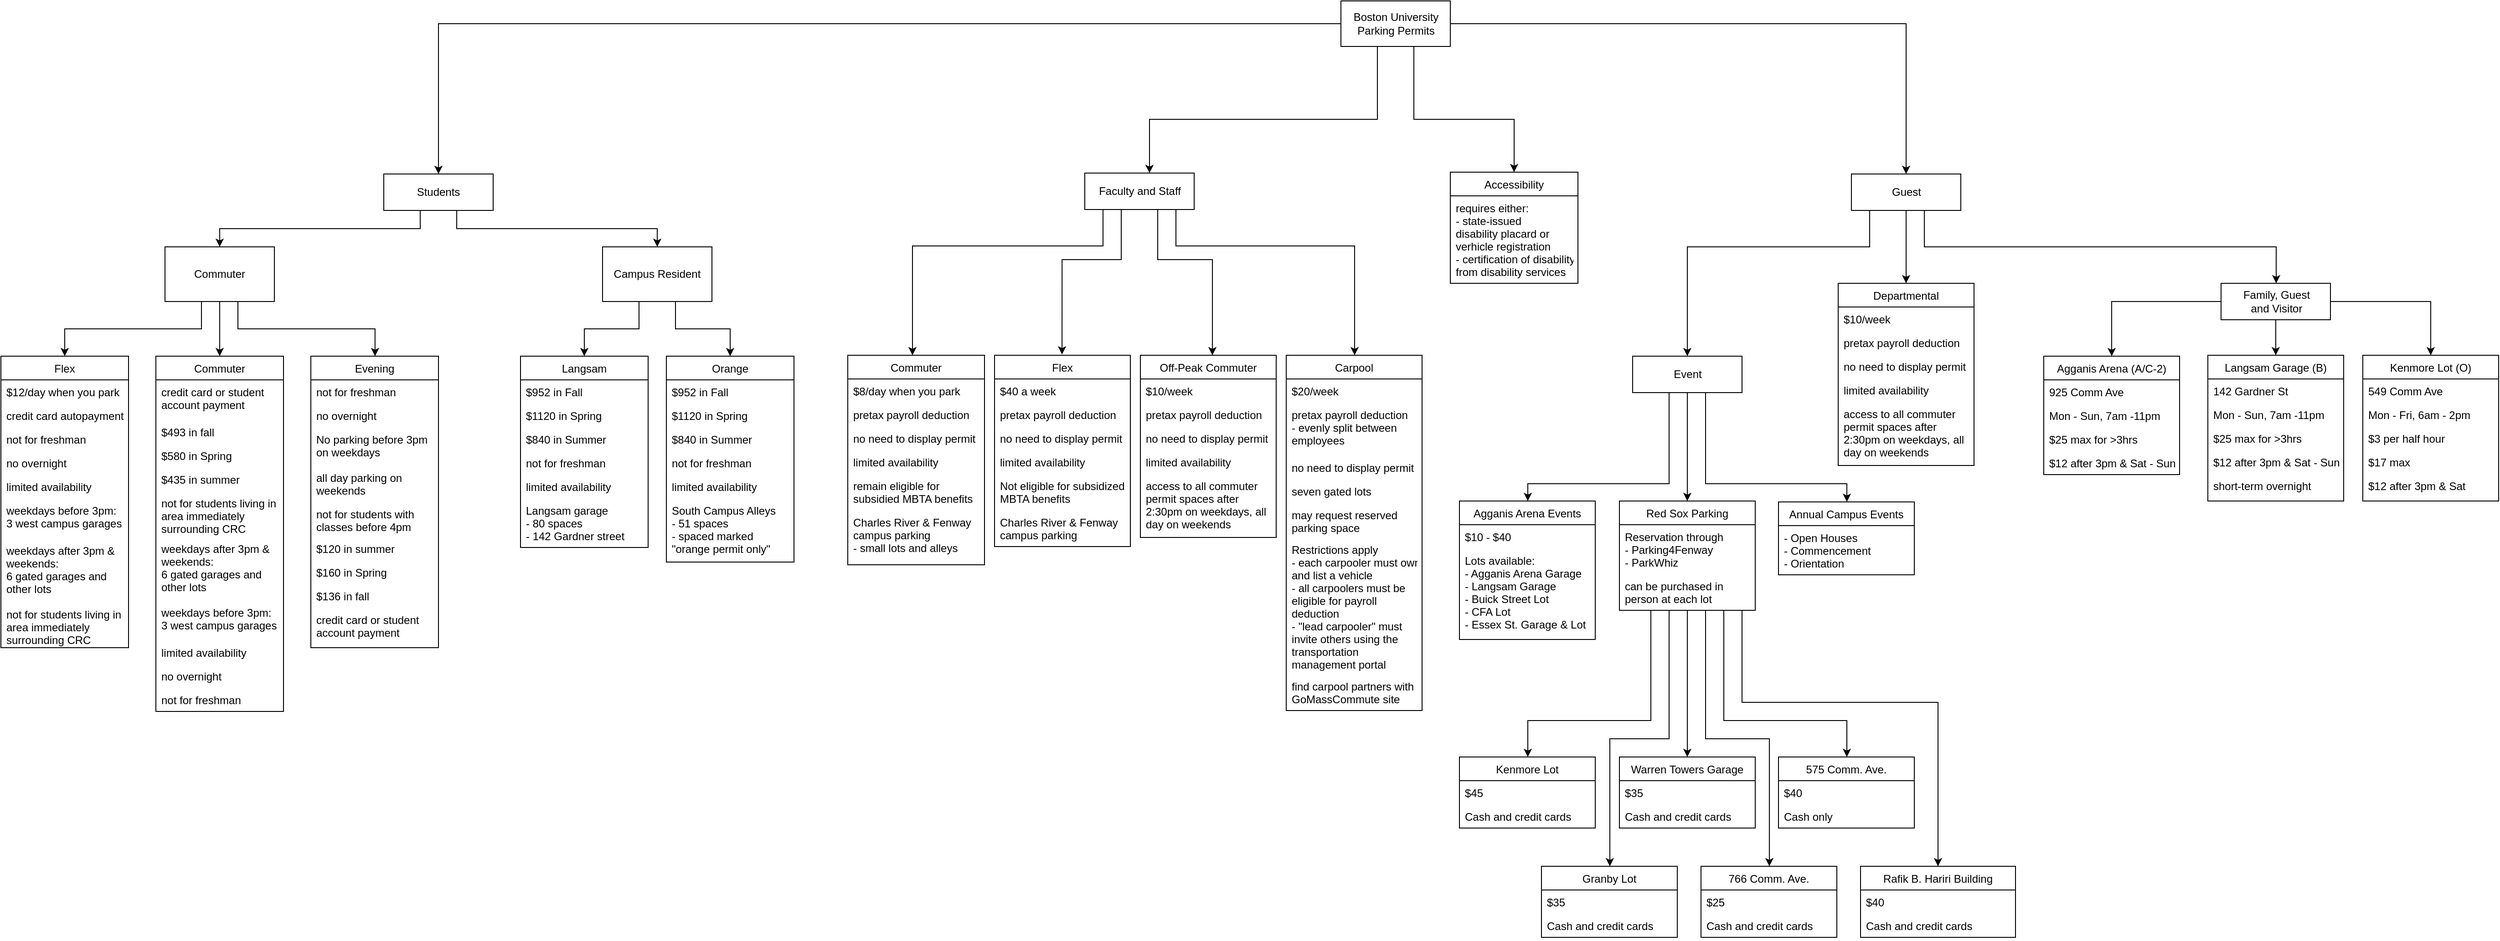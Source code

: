 <mxfile version="16.5.1" type="device"><diagram id="pOZfkb6usfGr_YHBXdjk" name="Page-1"><mxGraphModel dx="1483" dy="916" grid="1" gridSize="10" guides="1" tooltips="1" connect="0" arrows="1" fold="1" page="1" pageScale="1" pageWidth="1100" pageHeight="850" math="0" shadow="0"><root><mxCell id="0"/><mxCell id="1" parent="0"/><mxCell id="HgP9HXtXIruWYToaJXMG-3" value="" style="edgeStyle=orthogonalEdgeStyle;rounded=0;orthogonalLoop=1;jettySize=auto;html=1;exitX=0.333;exitY=1;exitDx=0;exitDy=0;exitPerimeter=0;" parent="1" source="HgP9HXtXIruWYToaJXMG-1" target="HgP9HXtXIruWYToaJXMG-2" edge="1"><mxGeometry relative="1" as="geometry"><Array as="points"><mxPoint x="470" y="380"/><mxPoint x="250" y="380"/></Array></mxGeometry></mxCell><mxCell id="HgP9HXtXIruWYToaJXMG-5" value="" style="edgeStyle=orthogonalEdgeStyle;rounded=0;orthogonalLoop=1;jettySize=auto;html=1;exitX=0.667;exitY=1;exitDx=0;exitDy=0;exitPerimeter=0;" parent="1" source="HgP9HXtXIruWYToaJXMG-1" target="HgP9HXtXIruWYToaJXMG-4" edge="1"><mxGeometry relative="1" as="geometry"/></mxCell><mxCell id="HgP9HXtXIruWYToaJXMG-1" value="Students" style="rounded=0;whiteSpace=wrap;html=1;" parent="1" vertex="1"><mxGeometry x="430" y="320" width="120" height="40" as="geometry"/></mxCell><mxCell id="HgP9HXtXIruWYToaJXMG-15" value="" style="edgeStyle=orthogonalEdgeStyle;rounded=0;orthogonalLoop=1;jettySize=auto;html=1;exitX=0.483;exitY=1;exitDx=0;exitDy=0;exitPerimeter=0;" parent="1" source="HgP9HXtXIruWYToaJXMG-2" target="HgP9HXtXIruWYToaJXMG-11" edge="1"><mxGeometry relative="1" as="geometry"><Array as="points"><mxPoint x="230" y="460"/><mxPoint x="230" y="490"/><mxPoint x="80" y="490"/></Array></mxGeometry></mxCell><mxCell id="HgP9HXtXIruWYToaJXMG-25" value="" style="edgeStyle=orthogonalEdgeStyle;rounded=0;orthogonalLoop=1;jettySize=auto;html=1;entryX=0.503;entryY=0;entryDx=0;entryDy=0;entryPerimeter=0;" parent="1" source="HgP9HXtXIruWYToaJXMG-2" target="HgP9HXtXIruWYToaJXMG-21" edge="1"><mxGeometry relative="1" as="geometry"><Array as="points"><mxPoint x="270" y="490"/><mxPoint x="420" y="490"/></Array></mxGeometry></mxCell><mxCell id="HgP9HXtXIruWYToaJXMG-27" value="" style="edgeStyle=orthogonalEdgeStyle;rounded=0;orthogonalLoop=1;jettySize=auto;html=1;" parent="1" source="HgP9HXtXIruWYToaJXMG-2" target="HgP9HXtXIruWYToaJXMG-17" edge="1"><mxGeometry relative="1" as="geometry"/></mxCell><mxCell id="HgP9HXtXIruWYToaJXMG-2" value="Commuter" style="rounded=0;whiteSpace=wrap;html=1;" parent="1" vertex="1"><mxGeometry x="190" y="400" width="120" height="60" as="geometry"/></mxCell><mxCell id="HgP9HXtXIruWYToaJXMG-32" value="" style="edgeStyle=orthogonalEdgeStyle;rounded=0;orthogonalLoop=1;jettySize=auto;html=1;" parent="1" source="HgP9HXtXIruWYToaJXMG-4" target="HgP9HXtXIruWYToaJXMG-28" edge="1"><mxGeometry relative="1" as="geometry"><Array as="points"><mxPoint x="710" y="490"/><mxPoint x="650" y="490"/></Array></mxGeometry></mxCell><mxCell id="HgP9HXtXIruWYToaJXMG-37" value="" style="edgeStyle=orthogonalEdgeStyle;rounded=0;orthogonalLoop=1;jettySize=auto;html=1;" parent="1" source="HgP9HXtXIruWYToaJXMG-4" edge="1"><mxGeometry relative="1" as="geometry"><Array as="points"><mxPoint x="750" y="490"/><mxPoint x="810" y="490"/></Array><mxPoint x="810.0" y="520" as="targetPoint"/></mxGeometry></mxCell><mxCell id="HgP9HXtXIruWYToaJXMG-4" value="Campus Resident" style="rounded=0;whiteSpace=wrap;html=1;" parent="1" vertex="1"><mxGeometry x="670" y="400" width="120" height="60" as="geometry"/></mxCell><mxCell id="HgP9HXtXIruWYToaJXMG-11" value="Flex" style="swimlane;fontStyle=0;childLayout=stackLayout;horizontal=1;startSize=26;fillColor=none;horizontalStack=0;resizeParent=1;resizeParentMax=0;resizeLast=0;collapsible=1;marginBottom=0;" parent="1" vertex="1"><mxGeometry x="10" y="520" width="140" height="320" as="geometry"/></mxCell><mxCell id="HgP9HXtXIruWYToaJXMG-12" value="$12/day when you park" style="text;strokeColor=none;fillColor=none;align=left;verticalAlign=top;spacingLeft=4;spacingRight=4;overflow=hidden;rotatable=0;points=[[0,0.5],[1,0.5]];portConstraint=eastwest;" parent="HgP9HXtXIruWYToaJXMG-11" vertex="1"><mxGeometry y="26" width="140" height="26" as="geometry"/></mxCell><mxCell id="HgP9HXtXIruWYToaJXMG-13" value="credit card autopayment" style="text;strokeColor=none;fillColor=none;align=left;verticalAlign=top;spacingLeft=4;spacingRight=4;overflow=hidden;rotatable=0;points=[[0,0.5],[1,0.5]];portConstraint=eastwest;" parent="HgP9HXtXIruWYToaJXMG-11" vertex="1"><mxGeometry y="52" width="140" height="26" as="geometry"/></mxCell><mxCell id="HgP9HXtXIruWYToaJXMG-14" value="not for freshman" style="text;strokeColor=none;fillColor=none;align=left;verticalAlign=top;spacingLeft=4;spacingRight=4;overflow=hidden;rotatable=0;points=[[0,0.5],[1,0.5]];portConstraint=eastwest;" parent="HgP9HXtXIruWYToaJXMG-11" vertex="1"><mxGeometry y="78" width="140" height="26" as="geometry"/></mxCell><mxCell id="2DnZo8EXks4hpVj_Snf--7" value="no overnight" style="text;strokeColor=none;fillColor=none;align=left;verticalAlign=top;spacingLeft=4;spacingRight=4;overflow=hidden;rotatable=0;points=[[0,0.5],[1,0.5]];portConstraint=eastwest;" parent="HgP9HXtXIruWYToaJXMG-11" vertex="1"><mxGeometry y="104" width="140" height="26" as="geometry"/></mxCell><mxCell id="2DnZo8EXks4hpVj_Snf--8" value="limited availability" style="text;strokeColor=none;fillColor=none;align=left;verticalAlign=top;spacingLeft=4;spacingRight=4;overflow=hidden;rotatable=0;points=[[0,0.5],[1,0.5]];portConstraint=eastwest;" parent="HgP9HXtXIruWYToaJXMG-11" vertex="1"><mxGeometry y="130" width="140" height="26" as="geometry"/></mxCell><mxCell id="2DnZo8EXks4hpVj_Snf--10" value="weekdays before 3pm: &#10;3 west campus garages" style="text;strokeColor=none;fillColor=none;align=left;verticalAlign=top;spacingLeft=4;spacingRight=4;overflow=hidden;rotatable=0;points=[[0,0.5],[1,0.5]];portConstraint=eastwest;" parent="HgP9HXtXIruWYToaJXMG-11" vertex="1"><mxGeometry y="156" width="140" height="44" as="geometry"/></mxCell><mxCell id="2DnZo8EXks4hpVj_Snf--11" value="weekdays after 3pm &amp; &#10;weekends:&#10;6 gated garages and &#10;other lots" style="text;strokeColor=none;fillColor=none;align=left;verticalAlign=top;spacingLeft=4;spacingRight=4;overflow=hidden;rotatable=0;points=[[0,0.5],[1,0.5]];portConstraint=eastwest;" parent="HgP9HXtXIruWYToaJXMG-11" vertex="1"><mxGeometry y="200" width="140" height="70" as="geometry"/></mxCell><mxCell id="2DnZo8EXks4hpVj_Snf--13" value="not for students living in&#10;area immediately&#10;surrounding CRC" style="text;strokeColor=none;fillColor=none;align=left;verticalAlign=top;spacingLeft=4;spacingRight=4;overflow=hidden;rotatable=0;points=[[0,0.5],[1,0.5]];portConstraint=eastwest;" parent="HgP9HXtXIruWYToaJXMG-11" vertex="1"><mxGeometry y="270" width="140" height="50" as="geometry"/></mxCell><mxCell id="HgP9HXtXIruWYToaJXMG-17" value="Commuter" style="swimlane;fontStyle=0;childLayout=stackLayout;horizontal=1;startSize=26;fillColor=none;horizontalStack=0;resizeParent=1;resizeParentMax=0;resizeLast=0;collapsible=1;marginBottom=0;" parent="1" vertex="1"><mxGeometry x="180" y="520" width="140" height="390" as="geometry"/></mxCell><mxCell id="HgP9HXtXIruWYToaJXMG-18" value="credit card or student&#10;account payment" style="text;strokeColor=none;fillColor=none;align=left;verticalAlign=top;spacingLeft=4;spacingRight=4;overflow=hidden;rotatable=0;points=[[0,0.5],[1,0.5]];portConstraint=eastwest;" parent="HgP9HXtXIruWYToaJXMG-17" vertex="1"><mxGeometry y="26" width="140" height="44" as="geometry"/></mxCell><mxCell id="HgP9HXtXIruWYToaJXMG-19" value="$493 in fall" style="text;strokeColor=none;fillColor=none;align=left;verticalAlign=top;spacingLeft=4;spacingRight=4;overflow=hidden;rotatable=0;points=[[0,0.5],[1,0.5]];portConstraint=eastwest;" parent="HgP9HXtXIruWYToaJXMG-17" vertex="1"><mxGeometry y="70" width="140" height="26" as="geometry"/></mxCell><mxCell id="HgP9HXtXIruWYToaJXMG-20" value="$580 in Spring" style="text;strokeColor=none;fillColor=none;align=left;verticalAlign=top;spacingLeft=4;spacingRight=4;overflow=hidden;rotatable=0;points=[[0,0.5],[1,0.5]];portConstraint=eastwest;" parent="HgP9HXtXIruWYToaJXMG-17" vertex="1"><mxGeometry y="96" width="140" height="26" as="geometry"/></mxCell><mxCell id="2DnZo8EXks4hpVj_Snf--20" value="$435 in summer" style="text;strokeColor=none;fillColor=none;align=left;verticalAlign=top;spacingLeft=4;spacingRight=4;overflow=hidden;rotatable=0;points=[[0,0.5],[1,0.5]];portConstraint=eastwest;" parent="HgP9HXtXIruWYToaJXMG-17" vertex="1"><mxGeometry y="122" width="140" height="26" as="geometry"/></mxCell><mxCell id="2DnZo8EXks4hpVj_Snf--26" value="not for students living in&#10;area immediately&#10;surrounding CRC" style="text;strokeColor=none;fillColor=none;align=left;verticalAlign=top;spacingLeft=4;spacingRight=4;overflow=hidden;rotatable=0;points=[[0,0.5],[1,0.5]];portConstraint=eastwest;" parent="HgP9HXtXIruWYToaJXMG-17" vertex="1"><mxGeometry y="148" width="140" height="50" as="geometry"/></mxCell><mxCell id="2DnZo8EXks4hpVj_Snf--25" value="weekdays after 3pm &amp; &#10;weekends:&#10;6 gated garages and &#10;other lots" style="text;strokeColor=none;fillColor=none;align=left;verticalAlign=top;spacingLeft=4;spacingRight=4;overflow=hidden;rotatable=0;points=[[0,0.5],[1,0.5]];portConstraint=eastwest;" parent="HgP9HXtXIruWYToaJXMG-17" vertex="1"><mxGeometry y="198" width="140" height="70" as="geometry"/></mxCell><mxCell id="2DnZo8EXks4hpVj_Snf--24" value="weekdays before 3pm: &#10;3 west campus garages" style="text;strokeColor=none;fillColor=none;align=left;verticalAlign=top;spacingLeft=4;spacingRight=4;overflow=hidden;rotatable=0;points=[[0,0.5],[1,0.5]];portConstraint=eastwest;" parent="HgP9HXtXIruWYToaJXMG-17" vertex="1"><mxGeometry y="268" width="140" height="44" as="geometry"/></mxCell><mxCell id="2DnZo8EXks4hpVj_Snf--23" value="limited availability" style="text;strokeColor=none;fillColor=none;align=left;verticalAlign=top;spacingLeft=4;spacingRight=4;overflow=hidden;rotatable=0;points=[[0,0.5],[1,0.5]];portConstraint=eastwest;" parent="HgP9HXtXIruWYToaJXMG-17" vertex="1"><mxGeometry y="312" width="140" height="26" as="geometry"/></mxCell><mxCell id="2DnZo8EXks4hpVj_Snf--22" value="no overnight" style="text;strokeColor=none;fillColor=none;align=left;verticalAlign=top;spacingLeft=4;spacingRight=4;overflow=hidden;rotatable=0;points=[[0,0.5],[1,0.5]];portConstraint=eastwest;" parent="HgP9HXtXIruWYToaJXMG-17" vertex="1"><mxGeometry y="338" width="140" height="26" as="geometry"/></mxCell><mxCell id="2DnZo8EXks4hpVj_Snf--21" value="not for freshman" style="text;strokeColor=none;fillColor=none;align=left;verticalAlign=top;spacingLeft=4;spacingRight=4;overflow=hidden;rotatable=0;points=[[0,0.5],[1,0.5]];portConstraint=eastwest;" parent="HgP9HXtXIruWYToaJXMG-17" vertex="1"><mxGeometry y="364" width="140" height="26" as="geometry"/></mxCell><mxCell id="HgP9HXtXIruWYToaJXMG-21" value="Evening" style="swimlane;fontStyle=0;childLayout=stackLayout;horizontal=1;startSize=26;fillColor=none;horizontalStack=0;resizeParent=1;resizeParentMax=0;resizeLast=0;collapsible=1;marginBottom=0;" parent="1" vertex="1"><mxGeometry x="350" y="520" width="140" height="320" as="geometry"/></mxCell><mxCell id="2DnZo8EXks4hpVj_Snf--47" value="not for freshman" style="text;strokeColor=none;fillColor=none;align=left;verticalAlign=top;spacingLeft=4;spacingRight=4;overflow=hidden;rotatable=0;points=[[0,0.5],[1,0.5]];portConstraint=eastwest;" parent="HgP9HXtXIruWYToaJXMG-21" vertex="1"><mxGeometry y="26" width="140" height="26" as="geometry"/></mxCell><mxCell id="2DnZo8EXks4hpVj_Snf--46" value="no overnight" style="text;strokeColor=none;fillColor=none;align=left;verticalAlign=top;spacingLeft=4;spacingRight=4;overflow=hidden;rotatable=0;points=[[0,0.5],[1,0.5]];portConstraint=eastwest;" parent="HgP9HXtXIruWYToaJXMG-21" vertex="1"><mxGeometry y="52" width="140" height="26" as="geometry"/></mxCell><mxCell id="2DnZo8EXks4hpVj_Snf--44" value="No parking before 3pm&#10;on weekdays" style="text;strokeColor=none;fillColor=none;align=left;verticalAlign=top;spacingLeft=4;spacingRight=4;overflow=hidden;rotatable=0;points=[[0,0.5],[1,0.5]];portConstraint=eastwest;" parent="HgP9HXtXIruWYToaJXMG-21" vertex="1"><mxGeometry y="78" width="140" height="42" as="geometry"/></mxCell><mxCell id="2DnZo8EXks4hpVj_Snf--48" value="all day parking on&#10;weekends" style="text;strokeColor=none;fillColor=none;align=left;verticalAlign=top;spacingLeft=4;spacingRight=4;overflow=hidden;rotatable=0;points=[[0,0.5],[1,0.5]];portConstraint=eastwest;" parent="HgP9HXtXIruWYToaJXMG-21" vertex="1"><mxGeometry y="120" width="140" height="40" as="geometry"/></mxCell><mxCell id="2DnZo8EXks4hpVj_Snf--42" value="not for students with&#10;classes before 4pm" style="text;strokeColor=none;fillColor=none;align=left;verticalAlign=top;spacingLeft=4;spacingRight=4;overflow=hidden;rotatable=0;points=[[0,0.5],[1,0.5]];portConstraint=eastwest;" parent="HgP9HXtXIruWYToaJXMG-21" vertex="1"><mxGeometry y="160" width="140" height="38" as="geometry"/></mxCell><mxCell id="2DnZo8EXks4hpVj_Snf--41" value="$120 in summer" style="text;strokeColor=none;fillColor=none;align=left;verticalAlign=top;spacingLeft=4;spacingRight=4;overflow=hidden;rotatable=0;points=[[0,0.5],[1,0.5]];portConstraint=eastwest;" parent="HgP9HXtXIruWYToaJXMG-21" vertex="1"><mxGeometry y="198" width="140" height="26" as="geometry"/></mxCell><mxCell id="2DnZo8EXks4hpVj_Snf--40" value="$160 in Spring" style="text;strokeColor=none;fillColor=none;align=left;verticalAlign=top;spacingLeft=4;spacingRight=4;overflow=hidden;rotatable=0;points=[[0,0.5],[1,0.5]];portConstraint=eastwest;" parent="HgP9HXtXIruWYToaJXMG-21" vertex="1"><mxGeometry y="224" width="140" height="26" as="geometry"/></mxCell><mxCell id="2DnZo8EXks4hpVj_Snf--39" value="$136 in fall" style="text;strokeColor=none;fillColor=none;align=left;verticalAlign=top;spacingLeft=4;spacingRight=4;overflow=hidden;rotatable=0;points=[[0,0.5],[1,0.5]];portConstraint=eastwest;" parent="HgP9HXtXIruWYToaJXMG-21" vertex="1"><mxGeometry y="250" width="140" height="26" as="geometry"/></mxCell><mxCell id="2DnZo8EXks4hpVj_Snf--38" value="credit card or student&#10;account payment" style="text;strokeColor=none;fillColor=none;align=left;verticalAlign=top;spacingLeft=4;spacingRight=4;overflow=hidden;rotatable=0;points=[[0,0.5],[1,0.5]];portConstraint=eastwest;" parent="HgP9HXtXIruWYToaJXMG-21" vertex="1"><mxGeometry y="276" width="140" height="44" as="geometry"/></mxCell><mxCell id="HgP9HXtXIruWYToaJXMG-28" value="Langsam" style="swimlane;fontStyle=0;childLayout=stackLayout;horizontal=1;startSize=26;fillColor=none;horizontalStack=0;resizeParent=1;resizeParentMax=0;resizeLast=0;collapsible=1;marginBottom=0;" parent="1" vertex="1"><mxGeometry x="580" y="520" width="140" height="210" as="geometry"/></mxCell><mxCell id="HgP9HXtXIruWYToaJXMG-29" value="$952 in Fall" style="text;strokeColor=none;fillColor=none;align=left;verticalAlign=top;spacingLeft=4;spacingRight=4;overflow=hidden;rotatable=0;points=[[0,0.5],[1,0.5]];portConstraint=eastwest;" parent="HgP9HXtXIruWYToaJXMG-28" vertex="1"><mxGeometry y="26" width="140" height="26" as="geometry"/></mxCell><mxCell id="HgP9HXtXIruWYToaJXMG-30" value="$1120 in Spring" style="text;strokeColor=none;fillColor=none;align=left;verticalAlign=top;spacingLeft=4;spacingRight=4;overflow=hidden;rotatable=0;points=[[0,0.5],[1,0.5]];portConstraint=eastwest;" parent="HgP9HXtXIruWYToaJXMG-28" vertex="1"><mxGeometry y="52" width="140" height="26" as="geometry"/></mxCell><mxCell id="HgP9HXtXIruWYToaJXMG-31" value="$840 in Summer" style="text;strokeColor=none;fillColor=none;align=left;verticalAlign=top;spacingLeft=4;spacingRight=4;overflow=hidden;rotatable=0;points=[[0,0.5],[1,0.5]];portConstraint=eastwest;" parent="HgP9HXtXIruWYToaJXMG-28" vertex="1"><mxGeometry y="78" width="140" height="26" as="geometry"/></mxCell><mxCell id="2DnZo8EXks4hpVj_Snf--56" value="not for freshman" style="text;strokeColor=none;fillColor=none;align=left;verticalAlign=top;spacingLeft=4;spacingRight=4;overflow=hidden;rotatable=0;points=[[0,0.5],[1,0.5]];portConstraint=eastwest;" parent="HgP9HXtXIruWYToaJXMG-28" vertex="1"><mxGeometry y="104" width="140" height="26" as="geometry"/></mxCell><mxCell id="2DnZo8EXks4hpVj_Snf--55" value="limited availability" style="text;strokeColor=none;fillColor=none;align=left;verticalAlign=top;spacingLeft=4;spacingRight=4;overflow=hidden;rotatable=0;points=[[0,0.5],[1,0.5]];portConstraint=eastwest;" parent="HgP9HXtXIruWYToaJXMG-28" vertex="1"><mxGeometry y="130" width="140" height="26" as="geometry"/></mxCell><mxCell id="2DnZo8EXks4hpVj_Snf--54" value="Langsam garage&#10;- 80 spaces&#10;- 142 Gardner street" style="text;strokeColor=none;fillColor=none;align=left;verticalAlign=top;spacingLeft=4;spacingRight=4;overflow=hidden;rotatable=0;points=[[0,0.5],[1,0.5]];portConstraint=eastwest;" parent="HgP9HXtXIruWYToaJXMG-28" vertex="1"><mxGeometry y="156" width="140" height="54" as="geometry"/></mxCell><mxCell id="HgP9HXtXIruWYToaJXMG-51" value="" style="edgeStyle=orthogonalEdgeStyle;rounded=0;orthogonalLoop=1;jettySize=auto;html=1;entryX=0.497;entryY=-0.004;entryDx=0;entryDy=0;entryPerimeter=0;" parent="1" source="HgP9HXtXIruWYToaJXMG-38" target="HgP9HXtXIruWYToaJXMG-42" edge="1"><mxGeometry relative="1" as="geometry"><Array as="points"><mxPoint x="1239" y="414"/><mxPoint x="1174" y="414"/></Array></mxGeometry></mxCell><mxCell id="HgP9HXtXIruWYToaJXMG-38" value="Faculty and Staff" style="html=1;" parent="1" vertex="1"><mxGeometry x="1199" y="319" width="120" height="40" as="geometry"/></mxCell><mxCell id="HgP9HXtXIruWYToaJXMG-40" value="" style="edgeStyle=orthogonalEdgeStyle;rounded=0;orthogonalLoop=1;jettySize=auto;html=1;" parent="1" source="HgP9HXtXIruWYToaJXMG-39" target="HgP9HXtXIruWYToaJXMG-1" edge="1"><mxGeometry relative="1" as="geometry"/></mxCell><mxCell id="HgP9HXtXIruWYToaJXMG-41" value="" style="edgeStyle=orthogonalEdgeStyle;rounded=0;orthogonalLoop=1;jettySize=auto;html=1;" parent="1" source="HgP9HXtXIruWYToaJXMG-39" target="HgP9HXtXIruWYToaJXMG-38" edge="1"><mxGeometry relative="1" as="geometry"><Array as="points"><mxPoint x="1520" y="260"/><mxPoint x="1270" y="260"/></Array></mxGeometry></mxCell><mxCell id="2DnZo8EXks4hpVj_Snf--81" value="" style="edgeStyle=orthogonalEdgeStyle;rounded=0;orthogonalLoop=1;jettySize=auto;html=1;" parent="1" source="HgP9HXtXIruWYToaJXMG-39" target="KmHC8UES7WcW7CUekcpa-1" edge="1"><mxGeometry relative="1" as="geometry"><Array as="points"><mxPoint x="1560" y="260"/><mxPoint x="1670" y="260"/></Array><mxPoint x="1820" y="320" as="targetPoint"/></mxGeometry></mxCell><mxCell id="2DnZo8EXks4hpVj_Snf--83" value="" style="edgeStyle=orthogonalEdgeStyle;rounded=0;orthogonalLoop=1;jettySize=auto;html=1;" parent="1" source="HgP9HXtXIruWYToaJXMG-39" target="2DnZo8EXks4hpVj_Snf--82" edge="1"><mxGeometry relative="1" as="geometry"/></mxCell><mxCell id="HgP9HXtXIruWYToaJXMG-39" value="Boston University&lt;br&gt;Parking Permits" style="html=1;" parent="1" vertex="1"><mxGeometry x="1480" y="130" width="120" height="50" as="geometry"/></mxCell><mxCell id="HgP9HXtXIruWYToaJXMG-42" value="Flex" style="swimlane;fontStyle=0;childLayout=stackLayout;horizontal=1;startSize=26;fillColor=none;horizontalStack=0;resizeParent=1;resizeParentMax=0;resizeLast=0;collapsible=1;marginBottom=0;" parent="1" vertex="1"><mxGeometry x="1100" y="519" width="149" height="210" as="geometry"/></mxCell><mxCell id="HgP9HXtXIruWYToaJXMG-43" value="$40 a week" style="text;strokeColor=none;fillColor=none;align=left;verticalAlign=top;spacingLeft=4;spacingRight=4;overflow=hidden;rotatable=0;points=[[0,0.5],[1,0.5]];portConstraint=eastwest;" parent="HgP9HXtXIruWYToaJXMG-42" vertex="1"><mxGeometry y="26" width="149" height="26" as="geometry"/></mxCell><mxCell id="HgP9HXtXIruWYToaJXMG-44" value="pretax payroll deduction" style="text;strokeColor=none;fillColor=none;align=left;verticalAlign=top;spacingLeft=4;spacingRight=4;overflow=hidden;rotatable=0;points=[[0,0.5],[1,0.5]];portConstraint=eastwest;" parent="HgP9HXtXIruWYToaJXMG-42" vertex="1"><mxGeometry y="52" width="149" height="26" as="geometry"/></mxCell><mxCell id="HgP9HXtXIruWYToaJXMG-45" value="no need to display permit" style="text;strokeColor=none;fillColor=none;align=left;verticalAlign=top;spacingLeft=4;spacingRight=4;overflow=hidden;rotatable=0;points=[[0,0.5],[1,0.5]];portConstraint=eastwest;" parent="HgP9HXtXIruWYToaJXMG-42" vertex="1"><mxGeometry y="78" width="149" height="26" as="geometry"/></mxCell><mxCell id="2DnZo8EXks4hpVj_Snf--71" value="limited availability" style="text;strokeColor=none;fillColor=none;align=left;verticalAlign=top;spacingLeft=4;spacingRight=4;overflow=hidden;rotatable=0;points=[[0,0.5],[1,0.5]];portConstraint=eastwest;" parent="HgP9HXtXIruWYToaJXMG-42" vertex="1"><mxGeometry y="104" width="149" height="26" as="geometry"/></mxCell><mxCell id="2DnZo8EXks4hpVj_Snf--70" value="Not eligible for subsidized&#10;MBTA benefits" style="text;strokeColor=none;fillColor=none;align=left;verticalAlign=top;spacingLeft=4;spacingRight=4;overflow=hidden;rotatable=0;points=[[0,0.5],[1,0.5]];portConstraint=eastwest;" parent="HgP9HXtXIruWYToaJXMG-42" vertex="1"><mxGeometry y="130" width="149" height="40" as="geometry"/></mxCell><mxCell id="2DnZo8EXks4hpVj_Snf--69" value="Charles River &amp; Fenway&#10;campus parking" style="text;strokeColor=none;fillColor=none;align=left;verticalAlign=top;spacingLeft=4;spacingRight=4;overflow=hidden;rotatable=0;points=[[0,0.5],[1,0.5]];portConstraint=eastwest;" parent="HgP9HXtXIruWYToaJXMG-42" vertex="1"><mxGeometry y="170" width="149" height="40" as="geometry"/></mxCell><mxCell id="HgP9HXtXIruWYToaJXMG-47" value="Off-Peak Commuter" style="swimlane;fontStyle=0;childLayout=stackLayout;horizontal=1;startSize=26;fillColor=none;horizontalStack=0;resizeParent=1;resizeParentMax=0;resizeLast=0;collapsible=1;marginBottom=0;" parent="1" vertex="1"><mxGeometry x="1260" y="519" width="149" height="200" as="geometry"/></mxCell><mxCell id="HgP9HXtXIruWYToaJXMG-48" value="$10/week" style="text;strokeColor=none;fillColor=none;align=left;verticalAlign=top;spacingLeft=4;spacingRight=4;overflow=hidden;rotatable=0;points=[[0,0.5],[1,0.5]];portConstraint=eastwest;" parent="HgP9HXtXIruWYToaJXMG-47" vertex="1"><mxGeometry y="26" width="149" height="26" as="geometry"/></mxCell><mxCell id="HgP9HXtXIruWYToaJXMG-49" value="pretax payroll deduction" style="text;strokeColor=none;fillColor=none;align=left;verticalAlign=top;spacingLeft=4;spacingRight=4;overflow=hidden;rotatable=0;points=[[0,0.5],[1,0.5]];portConstraint=eastwest;" parent="HgP9HXtXIruWYToaJXMG-47" vertex="1"><mxGeometry y="52" width="149" height="26" as="geometry"/></mxCell><mxCell id="HgP9HXtXIruWYToaJXMG-50" value="no need to display permit" style="text;strokeColor=none;fillColor=none;align=left;verticalAlign=top;spacingLeft=4;spacingRight=4;overflow=hidden;rotatable=0;points=[[0,0.5],[1,0.5]];portConstraint=eastwest;" parent="HgP9HXtXIruWYToaJXMG-47" vertex="1"><mxGeometry y="78" width="149" height="26" as="geometry"/></mxCell><mxCell id="2DnZo8EXks4hpVj_Snf--74" value="limited availability" style="text;strokeColor=none;fillColor=none;align=left;verticalAlign=top;spacingLeft=4;spacingRight=4;overflow=hidden;rotatable=0;points=[[0,0.5],[1,0.5]];portConstraint=eastwest;" parent="HgP9HXtXIruWYToaJXMG-47" vertex="1"><mxGeometry y="104" width="149" height="26" as="geometry"/></mxCell><mxCell id="2DnZo8EXks4hpVj_Snf--73" value="access to all commuter&#10;permit spaces after&#10;2:30pm on weekdays, all &#10;day on weekends" style="text;strokeColor=none;fillColor=none;align=left;verticalAlign=top;spacingLeft=4;spacingRight=4;overflow=hidden;rotatable=0;points=[[0,0.5],[1,0.5]];portConstraint=eastwest;" parent="HgP9HXtXIruWYToaJXMG-47" vertex="1"><mxGeometry y="130" width="149" height="70" as="geometry"/></mxCell><mxCell id="HgP9HXtXIruWYToaJXMG-52" value="" style="edgeStyle=orthogonalEdgeStyle;rounded=0;orthogonalLoop=1;jettySize=auto;html=1;entryX=0.5;entryY=0;entryDx=0;entryDy=0;entryPerimeter=0;" parent="1" target="HgP9HXtXIruWYToaJXMG-53" edge="1"><mxGeometry relative="1" as="geometry"><mxPoint x="1229" y="359" as="sourcePoint"/><mxPoint x="1299" y="469" as="targetPoint"/><Array as="points"><mxPoint x="1299" y="359"/><mxPoint x="1299" y="399"/><mxPoint x="1495" y="399"/><mxPoint x="1495" y="519"/></Array></mxGeometry></mxCell><mxCell id="HgP9HXtXIruWYToaJXMG-53" value="Carpool" style="swimlane;fontStyle=0;childLayout=stackLayout;horizontal=1;startSize=26;fillColor=none;horizontalStack=0;resizeParent=1;resizeParentMax=0;resizeLast=0;collapsible=1;marginBottom=0;" parent="1" vertex="1"><mxGeometry x="1420" y="519" width="149" height="390" as="geometry"/></mxCell><mxCell id="HgP9HXtXIruWYToaJXMG-54" value="$20/week " style="text;strokeColor=none;fillColor=none;align=left;verticalAlign=top;spacingLeft=4;spacingRight=4;overflow=hidden;rotatable=0;points=[[0,0.5],[1,0.5]];portConstraint=eastwest;" parent="HgP9HXtXIruWYToaJXMG-53" vertex="1"><mxGeometry y="26" width="149" height="26" as="geometry"/></mxCell><mxCell id="HgP9HXtXIruWYToaJXMG-55" value="pretax payroll deduction&#10;- evenly split between&#10;employees" style="text;strokeColor=none;fillColor=none;align=left;verticalAlign=top;spacingLeft=4;spacingRight=4;overflow=hidden;rotatable=0;points=[[0,0.5],[1,0.5]];portConstraint=eastwest;" parent="HgP9HXtXIruWYToaJXMG-53" vertex="1"><mxGeometry y="52" width="149" height="58" as="geometry"/></mxCell><mxCell id="HgP9HXtXIruWYToaJXMG-56" value="no need to display permit" style="text;strokeColor=none;fillColor=none;align=left;verticalAlign=top;spacingLeft=4;spacingRight=4;overflow=hidden;rotatable=0;points=[[0,0.5],[1,0.5]];portConstraint=eastwest;" parent="HgP9HXtXIruWYToaJXMG-53" vertex="1"><mxGeometry y="110" width="149" height="26" as="geometry"/></mxCell><mxCell id="2DnZo8EXks4hpVj_Snf--77" value="seven gated lots" style="text;strokeColor=none;fillColor=none;align=left;verticalAlign=top;spacingLeft=4;spacingRight=4;overflow=hidden;rotatable=0;points=[[0,0.5],[1,0.5]];portConstraint=eastwest;" parent="HgP9HXtXIruWYToaJXMG-53" vertex="1"><mxGeometry y="136" width="149" height="26" as="geometry"/></mxCell><mxCell id="2DnZo8EXks4hpVj_Snf--76" value="may request reserved&#10;parking space" style="text;strokeColor=none;fillColor=none;align=left;verticalAlign=top;spacingLeft=4;spacingRight=4;overflow=hidden;rotatable=0;points=[[0,0.5],[1,0.5]];portConstraint=eastwest;" parent="HgP9HXtXIruWYToaJXMG-53" vertex="1"><mxGeometry y="162" width="149" height="38" as="geometry"/></mxCell><mxCell id="2DnZo8EXks4hpVj_Snf--75" value="Restrictions apply&#10;- each carpooler must own&#10;and list a vehicle&#10;- all carpoolers must be&#10;eligible for payroll &#10;deduction&#10;- &quot;lead carpooler&quot; must &#10;invite others using the&#10;transportation&#10;management portal" style="text;strokeColor=none;fillColor=none;align=left;verticalAlign=top;spacingLeft=4;spacingRight=4;overflow=hidden;rotatable=0;points=[[0,0.5],[1,0.5]];portConstraint=eastwest;" parent="HgP9HXtXIruWYToaJXMG-53" vertex="1"><mxGeometry y="200" width="149" height="150" as="geometry"/></mxCell><mxCell id="2DnZo8EXks4hpVj_Snf--79" value="find carpool partners with&#10;GoMassCommute site" style="text;strokeColor=none;fillColor=none;align=left;verticalAlign=top;spacingLeft=4;spacingRight=4;overflow=hidden;rotatable=0;points=[[0,0.5],[1,0.5]];portConstraint=eastwest;" parent="HgP9HXtXIruWYToaJXMG-53" vertex="1"><mxGeometry y="350" width="149" height="40" as="geometry"/></mxCell><mxCell id="HgP9HXtXIruWYToaJXMG-57" value="" style="edgeStyle=orthogonalEdgeStyle;rounded=0;orthogonalLoop=1;jettySize=auto;html=1;" parent="1" target="HgP9HXtXIruWYToaJXMG-47" edge="1"><mxGeometry relative="1" as="geometry"><mxPoint x="1199" y="359" as="sourcePoint"/><mxPoint x="1349" y="509" as="targetPoint"/><Array as="points"><mxPoint x="1279" y="359"/><mxPoint x="1279" y="414"/><mxPoint x="1339" y="414"/></Array></mxGeometry></mxCell><mxCell id="HgP9HXtXIruWYToaJXMG-58" value="" style="edgeStyle=orthogonalEdgeStyle;rounded=0;orthogonalLoop=1;jettySize=auto;html=1;" parent="1" edge="1"><mxGeometry relative="1" as="geometry"><mxPoint x="1209" y="359" as="sourcePoint"/><mxPoint x="1010" y="519" as="targetPoint"/><Array as="points"><mxPoint x="1219" y="359"/><mxPoint x="1219" y="399"/><mxPoint x="1010" y="399"/></Array></mxGeometry></mxCell><mxCell id="HgP9HXtXIruWYToaJXMG-59" value="Commuter" style="swimlane;fontStyle=0;childLayout=stackLayout;horizontal=1;startSize=26;fillColor=none;horizontalStack=0;resizeParent=1;resizeParentMax=0;resizeLast=0;collapsible=1;marginBottom=0;" parent="1" vertex="1"><mxGeometry x="939" y="519" width="150" height="230" as="geometry"/></mxCell><mxCell id="HgP9HXtXIruWYToaJXMG-60" value="$8/day when you park" style="text;strokeColor=none;fillColor=none;align=left;verticalAlign=top;spacingLeft=4;spacingRight=4;overflow=hidden;rotatable=0;points=[[0,0.5],[1,0.5]];portConstraint=eastwest;" parent="HgP9HXtXIruWYToaJXMG-59" vertex="1"><mxGeometry y="26" width="150" height="26" as="geometry"/></mxCell><mxCell id="HgP9HXtXIruWYToaJXMG-61" value="pretax payroll deduction" style="text;strokeColor=none;fillColor=none;align=left;verticalAlign=top;spacingLeft=4;spacingRight=4;overflow=hidden;rotatable=0;points=[[0,0.5],[1,0.5]];portConstraint=eastwest;" parent="HgP9HXtXIruWYToaJXMG-59" vertex="1"><mxGeometry y="52" width="150" height="26" as="geometry"/></mxCell><mxCell id="HgP9HXtXIruWYToaJXMG-62" value="no need to display permit" style="text;strokeColor=none;fillColor=none;align=left;verticalAlign=top;spacingLeft=4;spacingRight=4;overflow=hidden;rotatable=0;points=[[0,0.5],[1,0.5]];portConstraint=eastwest;" parent="HgP9HXtXIruWYToaJXMG-59" vertex="1"><mxGeometry y="78" width="150" height="26" as="geometry"/></mxCell><mxCell id="2DnZo8EXks4hpVj_Snf--68" value="limited availability" style="text;strokeColor=none;fillColor=none;align=left;verticalAlign=top;spacingLeft=4;spacingRight=4;overflow=hidden;rotatable=0;points=[[0,0.5],[1,0.5]];portConstraint=eastwest;" parent="HgP9HXtXIruWYToaJXMG-59" vertex="1"><mxGeometry y="104" width="150" height="26" as="geometry"/></mxCell><mxCell id="2DnZo8EXks4hpVj_Snf--67" value="remain eligible for&#10;subsidied MBTA benefits" style="text;strokeColor=none;fillColor=none;align=left;verticalAlign=top;spacingLeft=4;spacingRight=4;overflow=hidden;rotatable=0;points=[[0,0.5],[1,0.5]];portConstraint=eastwest;" parent="HgP9HXtXIruWYToaJXMG-59" vertex="1"><mxGeometry y="130" width="150" height="40" as="geometry"/></mxCell><mxCell id="2DnZo8EXks4hpVj_Snf--78" value="Charles River &amp; Fenway&#10;campus parking&#10;- small lots and alleys" style="text;strokeColor=none;fillColor=none;align=left;verticalAlign=top;spacingLeft=4;spacingRight=4;overflow=hidden;rotatable=0;points=[[0,0.5],[1,0.5]];portConstraint=eastwest;" parent="HgP9HXtXIruWYToaJXMG-59" vertex="1"><mxGeometry y="170" width="150" height="60" as="geometry"/></mxCell><mxCell id="2DnZo8EXks4hpVj_Snf--57" value="Orange" style="swimlane;fontStyle=0;childLayout=stackLayout;horizontal=1;startSize=26;fillColor=none;horizontalStack=0;resizeParent=1;resizeParentMax=0;resizeLast=0;collapsible=1;marginBottom=0;" parent="1" vertex="1"><mxGeometry x="740" y="520" width="140" height="226" as="geometry"/></mxCell><mxCell id="2DnZo8EXks4hpVj_Snf--58" value="$952 in Fall" style="text;strokeColor=none;fillColor=none;align=left;verticalAlign=top;spacingLeft=4;spacingRight=4;overflow=hidden;rotatable=0;points=[[0,0.5],[1,0.5]];portConstraint=eastwest;" parent="2DnZo8EXks4hpVj_Snf--57" vertex="1"><mxGeometry y="26" width="140" height="26" as="geometry"/></mxCell><mxCell id="2DnZo8EXks4hpVj_Snf--59" value="$1120 in Spring" style="text;strokeColor=none;fillColor=none;align=left;verticalAlign=top;spacingLeft=4;spacingRight=4;overflow=hidden;rotatable=0;points=[[0,0.5],[1,0.5]];portConstraint=eastwest;" parent="2DnZo8EXks4hpVj_Snf--57" vertex="1"><mxGeometry y="52" width="140" height="26" as="geometry"/></mxCell><mxCell id="2DnZo8EXks4hpVj_Snf--60" value="$840 in Summer" style="text;strokeColor=none;fillColor=none;align=left;verticalAlign=top;spacingLeft=4;spacingRight=4;overflow=hidden;rotatable=0;points=[[0,0.5],[1,0.5]];portConstraint=eastwest;" parent="2DnZo8EXks4hpVj_Snf--57" vertex="1"><mxGeometry y="78" width="140" height="26" as="geometry"/></mxCell><mxCell id="2DnZo8EXks4hpVj_Snf--61" value="not for freshman" style="text;strokeColor=none;fillColor=none;align=left;verticalAlign=top;spacingLeft=4;spacingRight=4;overflow=hidden;rotatable=0;points=[[0,0.5],[1,0.5]];portConstraint=eastwest;" parent="2DnZo8EXks4hpVj_Snf--57" vertex="1"><mxGeometry y="104" width="140" height="26" as="geometry"/></mxCell><mxCell id="2DnZo8EXks4hpVj_Snf--62" value="limited availability" style="text;strokeColor=none;fillColor=none;align=left;verticalAlign=top;spacingLeft=4;spacingRight=4;overflow=hidden;rotatable=0;points=[[0,0.5],[1,0.5]];portConstraint=eastwest;" parent="2DnZo8EXks4hpVj_Snf--57" vertex="1"><mxGeometry y="130" width="140" height="26" as="geometry"/></mxCell><mxCell id="2DnZo8EXks4hpVj_Snf--63" value="South Campus Alleys&#10;- 51 spaces&#10;- spaced marked&#10;&quot;orange permit only&quot;" style="text;strokeColor=none;fillColor=none;align=left;verticalAlign=top;spacingLeft=4;spacingRight=4;overflow=hidden;rotatable=0;points=[[0,0.5],[1,0.5]];portConstraint=eastwest;" parent="2DnZo8EXks4hpVj_Snf--57" vertex="1"><mxGeometry y="156" width="140" height="70" as="geometry"/></mxCell><mxCell id="2DnZo8EXks4hpVj_Snf--85" value="" style="edgeStyle=orthogonalEdgeStyle;rounded=0;orthogonalLoop=1;jettySize=auto;html=1;" parent="1" source="2DnZo8EXks4hpVj_Snf--82" target="2DnZo8EXks4hpVj_Snf--90" edge="1"><mxGeometry relative="1" as="geometry"><mxPoint x="1940" y="440" as="targetPoint"/><Array as="points"><mxPoint x="2100" y="540"/><mxPoint x="2100" y="540"/></Array></mxGeometry></mxCell><mxCell id="2DnZo8EXks4hpVj_Snf--87" value="" style="edgeStyle=orthogonalEdgeStyle;rounded=0;orthogonalLoop=1;jettySize=auto;html=1;" parent="1" source="2DnZo8EXks4hpVj_Snf--82" target="2DnZo8EXks4hpVj_Snf--86" edge="1"><mxGeometry relative="1" as="geometry"><Array as="points"><mxPoint x="2060" y="400"/><mxPoint x="1860" y="400"/></Array></mxGeometry></mxCell><mxCell id="2DnZo8EXks4hpVj_Snf--89" value="" style="edgeStyle=orthogonalEdgeStyle;rounded=0;orthogonalLoop=1;jettySize=auto;html=1;" parent="1" source="2DnZo8EXks4hpVj_Snf--82" target="2DnZo8EXks4hpVj_Snf--88" edge="1"><mxGeometry relative="1" as="geometry"><Array as="points"><mxPoint x="2120" y="400"/><mxPoint x="2506" y="400"/></Array></mxGeometry></mxCell><mxCell id="2DnZo8EXks4hpVj_Snf--82" value="Guest" style="html=1;" parent="1" vertex="1"><mxGeometry x="2040" y="320" width="120" height="40" as="geometry"/></mxCell><mxCell id="KmHC8UES7WcW7CUekcpa-8" value="" style="edgeStyle=orthogonalEdgeStyle;rounded=0;orthogonalLoop=1;jettySize=auto;html=1;" edge="1" parent="1" source="2DnZo8EXks4hpVj_Snf--86" target="2DnZo8EXks4hpVj_Snf--117"><mxGeometry relative="1" as="geometry"><mxPoint x="2300" y="599" as="targetPoint"/><Array as="points"><mxPoint x="1840" y="660"/><mxPoint x="1685" y="660"/></Array></mxGeometry></mxCell><mxCell id="KmHC8UES7WcW7CUekcpa-41" value="" style="edgeStyle=orthogonalEdgeStyle;rounded=0;orthogonalLoop=1;jettySize=auto;html=1;" edge="1" parent="1" source="2DnZo8EXks4hpVj_Snf--86" target="KmHC8UES7WcW7CUekcpa-42"><mxGeometry relative="1" as="geometry"><Array as="points"><mxPoint x="1880" y="660"/><mxPoint x="2035" y="660"/></Array></mxGeometry></mxCell><mxCell id="KmHC8UES7WcW7CUekcpa-46" value="" style="edgeStyle=orthogonalEdgeStyle;rounded=0;orthogonalLoop=1;jettySize=auto;html=1;" edge="1" parent="1" source="2DnZo8EXks4hpVj_Snf--86" target="KmHC8UES7WcW7CUekcpa-30"><mxGeometry relative="1" as="geometry"><mxPoint x="1860" y="799" as="targetPoint"/></mxGeometry></mxCell><mxCell id="2DnZo8EXks4hpVj_Snf--86" value="Event" style="html=1;" parent="1" vertex="1"><mxGeometry x="1800" y="520" width="120" height="40" as="geometry"/></mxCell><mxCell id="2DnZo8EXks4hpVj_Snf--114" value="" style="edgeStyle=orthogonalEdgeStyle;rounded=0;orthogonalLoop=1;jettySize=auto;html=1;" parent="1" source="2DnZo8EXks4hpVj_Snf--88" target="2DnZo8EXks4hpVj_Snf--96" edge="1"><mxGeometry relative="1" as="geometry"/></mxCell><mxCell id="2DnZo8EXks4hpVj_Snf--115" value="" style="edgeStyle=orthogonalEdgeStyle;rounded=0;orthogonalLoop=1;jettySize=auto;html=1;" parent="1" source="2DnZo8EXks4hpVj_Snf--88" target="2DnZo8EXks4hpVj_Snf--102" edge="1"><mxGeometry relative="1" as="geometry"/></mxCell><mxCell id="2DnZo8EXks4hpVj_Snf--116" value="" style="edgeStyle=orthogonalEdgeStyle;rounded=0;orthogonalLoop=1;jettySize=auto;html=1;" parent="1" source="2DnZo8EXks4hpVj_Snf--88" target="2DnZo8EXks4hpVj_Snf--108" edge="1"><mxGeometry relative="1" as="geometry"/></mxCell><mxCell id="2DnZo8EXks4hpVj_Snf--88" value="Family, Guest&lt;br&gt;and Visitor" style="html=1;" parent="1" vertex="1"><mxGeometry x="2445.5" y="440" width="120" height="40" as="geometry"/></mxCell><mxCell id="2DnZo8EXks4hpVj_Snf--90" value="Departmental" style="swimlane;fontStyle=0;childLayout=stackLayout;horizontal=1;startSize=26;fillColor=none;horizontalStack=0;resizeParent=1;resizeParentMax=0;resizeLast=0;collapsible=1;marginBottom=0;" parent="1" vertex="1"><mxGeometry x="2025.5" y="440" width="149" height="200" as="geometry"/></mxCell><mxCell id="2DnZo8EXks4hpVj_Snf--91" value="$10/week" style="text;strokeColor=none;fillColor=none;align=left;verticalAlign=top;spacingLeft=4;spacingRight=4;overflow=hidden;rotatable=0;points=[[0,0.5],[1,0.5]];portConstraint=eastwest;" parent="2DnZo8EXks4hpVj_Snf--90" vertex="1"><mxGeometry y="26" width="149" height="26" as="geometry"/></mxCell><mxCell id="2DnZo8EXks4hpVj_Snf--92" value="pretax payroll deduction" style="text;strokeColor=none;fillColor=none;align=left;verticalAlign=top;spacingLeft=4;spacingRight=4;overflow=hidden;rotatable=0;points=[[0,0.5],[1,0.5]];portConstraint=eastwest;" parent="2DnZo8EXks4hpVj_Snf--90" vertex="1"><mxGeometry y="52" width="149" height="26" as="geometry"/></mxCell><mxCell id="2DnZo8EXks4hpVj_Snf--93" value="no need to display permit" style="text;strokeColor=none;fillColor=none;align=left;verticalAlign=top;spacingLeft=4;spacingRight=4;overflow=hidden;rotatable=0;points=[[0,0.5],[1,0.5]];portConstraint=eastwest;" parent="2DnZo8EXks4hpVj_Snf--90" vertex="1"><mxGeometry y="78" width="149" height="26" as="geometry"/></mxCell><mxCell id="2DnZo8EXks4hpVj_Snf--94" value="limited availability" style="text;strokeColor=none;fillColor=none;align=left;verticalAlign=top;spacingLeft=4;spacingRight=4;overflow=hidden;rotatable=0;points=[[0,0.5],[1,0.5]];portConstraint=eastwest;" parent="2DnZo8EXks4hpVj_Snf--90" vertex="1"><mxGeometry y="104" width="149" height="26" as="geometry"/></mxCell><mxCell id="2DnZo8EXks4hpVj_Snf--95" value="access to all commuter&#10;permit spaces after&#10;2:30pm on weekdays, all &#10;day on weekends" style="text;strokeColor=none;fillColor=none;align=left;verticalAlign=top;spacingLeft=4;spacingRight=4;overflow=hidden;rotatable=0;points=[[0,0.5],[1,0.5]];portConstraint=eastwest;" parent="2DnZo8EXks4hpVj_Snf--90" vertex="1"><mxGeometry y="130" width="149" height="70" as="geometry"/></mxCell><mxCell id="2DnZo8EXks4hpVj_Snf--96" value="Agganis Arena (A/C-2)" style="swimlane;fontStyle=0;childLayout=stackLayout;horizontal=1;startSize=26;fillColor=none;horizontalStack=0;resizeParent=1;resizeParentMax=0;resizeLast=0;collapsible=1;marginBottom=0;" parent="1" vertex="1"><mxGeometry x="2251" y="520" width="149" height="130" as="geometry"/></mxCell><mxCell id="2DnZo8EXks4hpVj_Snf--97" value="925 Comm Ave" style="text;strokeColor=none;fillColor=none;align=left;verticalAlign=top;spacingLeft=4;spacingRight=4;overflow=hidden;rotatable=0;points=[[0,0.5],[1,0.5]];portConstraint=eastwest;" parent="2DnZo8EXks4hpVj_Snf--96" vertex="1"><mxGeometry y="26" width="149" height="26" as="geometry"/></mxCell><mxCell id="2DnZo8EXks4hpVj_Snf--98" value="Mon - Sun, 7am -11pm" style="text;strokeColor=none;fillColor=none;align=left;verticalAlign=top;spacingLeft=4;spacingRight=4;overflow=hidden;rotatable=0;points=[[0,0.5],[1,0.5]];portConstraint=eastwest;" parent="2DnZo8EXks4hpVj_Snf--96" vertex="1"><mxGeometry y="52" width="149" height="26" as="geometry"/></mxCell><mxCell id="2DnZo8EXks4hpVj_Snf--99" value="$25 max for &gt;3hrs&#10;" style="text;strokeColor=none;fillColor=none;align=left;verticalAlign=top;spacingLeft=4;spacingRight=4;overflow=hidden;rotatable=0;points=[[0,0.5],[1,0.5]];portConstraint=eastwest;" parent="2DnZo8EXks4hpVj_Snf--96" vertex="1"><mxGeometry y="78" width="149" height="26" as="geometry"/></mxCell><mxCell id="2DnZo8EXks4hpVj_Snf--100" value="$12 after 3pm &amp; Sat - Sun" style="text;strokeColor=none;fillColor=none;align=left;verticalAlign=top;spacingLeft=4;spacingRight=4;overflow=hidden;rotatable=0;points=[[0,0.5],[1,0.5]];portConstraint=eastwest;" parent="2DnZo8EXks4hpVj_Snf--96" vertex="1"><mxGeometry y="104" width="149" height="26" as="geometry"/></mxCell><mxCell id="2DnZo8EXks4hpVj_Snf--102" value="Langsam Garage (B)" style="swimlane;fontStyle=0;childLayout=stackLayout;horizontal=1;startSize=26;fillColor=none;horizontalStack=0;resizeParent=1;resizeParentMax=0;resizeLast=0;collapsible=1;marginBottom=0;" parent="1" vertex="1"><mxGeometry x="2431" y="519" width="149" height="160" as="geometry"/></mxCell><mxCell id="2DnZo8EXks4hpVj_Snf--103" value="142 Gardner St" style="text;strokeColor=none;fillColor=none;align=left;verticalAlign=top;spacingLeft=4;spacingRight=4;overflow=hidden;rotatable=0;points=[[0,0.5],[1,0.5]];portConstraint=eastwest;" parent="2DnZo8EXks4hpVj_Snf--102" vertex="1"><mxGeometry y="26" width="149" height="26" as="geometry"/></mxCell><mxCell id="2DnZo8EXks4hpVj_Snf--104" value="Mon - Sun, 7am -11pm" style="text;strokeColor=none;fillColor=none;align=left;verticalAlign=top;spacingLeft=4;spacingRight=4;overflow=hidden;rotatable=0;points=[[0,0.5],[1,0.5]];portConstraint=eastwest;" parent="2DnZo8EXks4hpVj_Snf--102" vertex="1"><mxGeometry y="52" width="149" height="26" as="geometry"/></mxCell><mxCell id="2DnZo8EXks4hpVj_Snf--105" value="$25 max for &gt;3hrs&#10;" style="text;strokeColor=none;fillColor=none;align=left;verticalAlign=top;spacingLeft=4;spacingRight=4;overflow=hidden;rotatable=0;points=[[0,0.5],[1,0.5]];portConstraint=eastwest;" parent="2DnZo8EXks4hpVj_Snf--102" vertex="1"><mxGeometry y="78" width="149" height="26" as="geometry"/></mxCell><mxCell id="2DnZo8EXks4hpVj_Snf--106" value="$12 after 3pm &amp; Sat - Sun" style="text;strokeColor=none;fillColor=none;align=left;verticalAlign=top;spacingLeft=4;spacingRight=4;overflow=hidden;rotatable=0;points=[[0,0.5],[1,0.5]];portConstraint=eastwest;" parent="2DnZo8EXks4hpVj_Snf--102" vertex="1"><mxGeometry y="104" width="149" height="26" as="geometry"/></mxCell><mxCell id="2DnZo8EXks4hpVj_Snf--107" value="short-term overnight" style="text;strokeColor=none;fillColor=none;align=left;verticalAlign=top;spacingLeft=4;spacingRight=4;overflow=hidden;rotatable=0;points=[[0,0.5],[1,0.5]];portConstraint=eastwest;" parent="2DnZo8EXks4hpVj_Snf--102" vertex="1"><mxGeometry y="130" width="149" height="30" as="geometry"/></mxCell><mxCell id="2DnZo8EXks4hpVj_Snf--108" value="Kenmore Lot (O)" style="swimlane;fontStyle=0;childLayout=stackLayout;horizontal=1;startSize=26;fillColor=none;horizontalStack=0;resizeParent=1;resizeParentMax=0;resizeLast=0;collapsible=1;marginBottom=0;" parent="1" vertex="1"><mxGeometry x="2601" y="519" width="149" height="160" as="geometry"/></mxCell><mxCell id="2DnZo8EXks4hpVj_Snf--109" value="549 Comm Ave" style="text;strokeColor=none;fillColor=none;align=left;verticalAlign=top;spacingLeft=4;spacingRight=4;overflow=hidden;rotatable=0;points=[[0,0.5],[1,0.5]];portConstraint=eastwest;" parent="2DnZo8EXks4hpVj_Snf--108" vertex="1"><mxGeometry y="26" width="149" height="26" as="geometry"/></mxCell><mxCell id="2DnZo8EXks4hpVj_Snf--110" value="Mon - Fri, 6am - 2pm" style="text;strokeColor=none;fillColor=none;align=left;verticalAlign=top;spacingLeft=4;spacingRight=4;overflow=hidden;rotatable=0;points=[[0,0.5],[1,0.5]];portConstraint=eastwest;" parent="2DnZo8EXks4hpVj_Snf--108" vertex="1"><mxGeometry y="52" width="149" height="26" as="geometry"/></mxCell><mxCell id="2DnZo8EXks4hpVj_Snf--111" value="$3 per half hour" style="text;strokeColor=none;fillColor=none;align=left;verticalAlign=top;spacingLeft=4;spacingRight=4;overflow=hidden;rotatable=0;points=[[0,0.5],[1,0.5]];portConstraint=eastwest;" parent="2DnZo8EXks4hpVj_Snf--108" vertex="1"><mxGeometry y="78" width="149" height="26" as="geometry"/></mxCell><mxCell id="2DnZo8EXks4hpVj_Snf--112" value="$17 max" style="text;strokeColor=none;fillColor=none;align=left;verticalAlign=top;spacingLeft=4;spacingRight=4;overflow=hidden;rotatable=0;points=[[0,0.5],[1,0.5]];portConstraint=eastwest;" parent="2DnZo8EXks4hpVj_Snf--108" vertex="1"><mxGeometry y="104" width="149" height="26" as="geometry"/></mxCell><mxCell id="2DnZo8EXks4hpVj_Snf--113" value="$12 after 3pm &amp; Sat" style="text;strokeColor=none;fillColor=none;align=left;verticalAlign=top;spacingLeft=4;spacingRight=4;overflow=hidden;rotatable=0;points=[[0,0.5],[1,0.5]];portConstraint=eastwest;" parent="2DnZo8EXks4hpVj_Snf--108" vertex="1"><mxGeometry y="130" width="149" height="30" as="geometry"/></mxCell><mxCell id="2DnZo8EXks4hpVj_Snf--117" value="Agganis Arena Events" style="swimlane;fontStyle=0;childLayout=stackLayout;horizontal=1;startSize=26;fillColor=none;horizontalStack=0;resizeParent=1;resizeParentMax=0;resizeLast=0;collapsible=1;marginBottom=0;" parent="1" vertex="1"><mxGeometry x="1610" y="679" width="149" height="152" as="geometry"/></mxCell><mxCell id="2DnZo8EXks4hpVj_Snf--118" value="$10 - $40 " style="text;strokeColor=none;fillColor=none;align=left;verticalAlign=top;spacingLeft=4;spacingRight=4;overflow=hidden;rotatable=0;points=[[0,0.5],[1,0.5]];portConstraint=eastwest;" parent="2DnZo8EXks4hpVj_Snf--117" vertex="1"><mxGeometry y="26" width="149" height="26" as="geometry"/></mxCell><mxCell id="KmHC8UES7WcW7CUekcpa-33" value="Lots available:&#10;- Agganis Arena Garage&#10;- Langsam Garage&#10;- Buick Street Lot&#10;- CFA Lot&#10;- Essex St. Garage &amp; Lot" style="text;strokeColor=none;fillColor=none;align=left;verticalAlign=top;spacingLeft=4;spacingRight=4;overflow=hidden;rotatable=0;points=[[0,0.5],[1,0.5]];portConstraint=eastwest;" vertex="1" parent="2DnZo8EXks4hpVj_Snf--117"><mxGeometry y="52" width="149" height="100" as="geometry"/></mxCell><mxCell id="KmHC8UES7WcW7CUekcpa-1" value="Accessibility" style="swimlane;fontStyle=0;childLayout=stackLayout;horizontal=1;startSize=26;fillColor=none;horizontalStack=0;resizeParent=1;resizeParentMax=0;resizeLast=0;collapsible=1;marginBottom=0;" vertex="1" parent="1"><mxGeometry x="1600" y="318" width="140" height="122" as="geometry"/></mxCell><mxCell id="KmHC8UES7WcW7CUekcpa-2" value="requires either:&#10;- state-issued&#10;disability placard or &#10;verhicle registration&#10;- certification of disability&#10;from disability services" style="text;strokeColor=none;fillColor=none;align=left;verticalAlign=top;spacingLeft=4;spacingRight=4;overflow=hidden;rotatable=0;points=[[0,0.5],[1,0.5]];portConstraint=eastwest;" vertex="1" parent="KmHC8UES7WcW7CUekcpa-1"><mxGeometry y="26" width="140" height="96" as="geometry"/></mxCell><mxCell id="KmHC8UES7WcW7CUekcpa-9" value="Kenmore Lot" style="swimlane;fontStyle=0;childLayout=stackLayout;horizontal=1;startSize=26;fillColor=none;horizontalStack=0;resizeParent=1;resizeParentMax=0;resizeLast=0;collapsible=1;marginBottom=0;" vertex="1" parent="1"><mxGeometry x="1610" y="960" width="149" height="78" as="geometry"/></mxCell><mxCell id="KmHC8UES7WcW7CUekcpa-10" value="$45" style="text;strokeColor=none;fillColor=none;align=left;verticalAlign=top;spacingLeft=4;spacingRight=4;overflow=hidden;rotatable=0;points=[[0,0.5],[1,0.5]];portConstraint=eastwest;" vertex="1" parent="KmHC8UES7WcW7CUekcpa-9"><mxGeometry y="26" width="149" height="26" as="geometry"/></mxCell><mxCell id="KmHC8UES7WcW7CUekcpa-11" value="Cash and credit cards" style="text;strokeColor=none;fillColor=none;align=left;verticalAlign=top;spacingLeft=4;spacingRight=4;overflow=hidden;rotatable=0;points=[[0,0.5],[1,0.5]];portConstraint=eastwest;" vertex="1" parent="KmHC8UES7WcW7CUekcpa-9"><mxGeometry y="52" width="149" height="26" as="geometry"/></mxCell><mxCell id="KmHC8UES7WcW7CUekcpa-15" value="575 Comm. Ave." style="swimlane;fontStyle=0;childLayout=stackLayout;horizontal=1;startSize=26;fillColor=none;horizontalStack=0;resizeParent=1;resizeParentMax=0;resizeLast=0;collapsible=1;marginBottom=0;" vertex="1" parent="1"><mxGeometry x="1960" y="960" width="149" height="78" as="geometry"/></mxCell><mxCell id="KmHC8UES7WcW7CUekcpa-16" value="$40" style="text;strokeColor=none;fillColor=none;align=left;verticalAlign=top;spacingLeft=4;spacingRight=4;overflow=hidden;rotatable=0;points=[[0,0.5],[1,0.5]];portConstraint=eastwest;" vertex="1" parent="KmHC8UES7WcW7CUekcpa-15"><mxGeometry y="26" width="149" height="26" as="geometry"/></mxCell><mxCell id="KmHC8UES7WcW7CUekcpa-17" value="Cash only" style="text;strokeColor=none;fillColor=none;align=left;verticalAlign=top;spacingLeft=4;spacingRight=4;overflow=hidden;rotatable=0;points=[[0,0.5],[1,0.5]];portConstraint=eastwest;" vertex="1" parent="KmHC8UES7WcW7CUekcpa-15"><mxGeometry y="52" width="149" height="26" as="geometry"/></mxCell><mxCell id="KmHC8UES7WcW7CUekcpa-18" value="Warren Towers Garage" style="swimlane;fontStyle=0;childLayout=stackLayout;horizontal=1;startSize=26;fillColor=none;horizontalStack=0;resizeParent=1;resizeParentMax=0;resizeLast=0;collapsible=1;marginBottom=0;" vertex="1" parent="1"><mxGeometry x="1785.5" y="960" width="149" height="78" as="geometry"/></mxCell><mxCell id="KmHC8UES7WcW7CUekcpa-19" value="$35" style="text;strokeColor=none;fillColor=none;align=left;verticalAlign=top;spacingLeft=4;spacingRight=4;overflow=hidden;rotatable=0;points=[[0,0.5],[1,0.5]];portConstraint=eastwest;" vertex="1" parent="KmHC8UES7WcW7CUekcpa-18"><mxGeometry y="26" width="149" height="26" as="geometry"/></mxCell><mxCell id="KmHC8UES7WcW7CUekcpa-20" value="Cash and credit cards" style="text;strokeColor=none;fillColor=none;align=left;verticalAlign=top;spacingLeft=4;spacingRight=4;overflow=hidden;rotatable=0;points=[[0,0.5],[1,0.5]];portConstraint=eastwest;" vertex="1" parent="KmHC8UES7WcW7CUekcpa-18"><mxGeometry y="52" width="149" height="26" as="geometry"/></mxCell><mxCell id="KmHC8UES7WcW7CUekcpa-21" value="Rafik B. Hariri Building" style="swimlane;fontStyle=0;childLayout=stackLayout;horizontal=1;startSize=26;fillColor=none;horizontalStack=0;resizeParent=1;resizeParentMax=0;resizeLast=0;collapsible=1;marginBottom=0;" vertex="1" parent="1"><mxGeometry x="2050" y="1080" width="170" height="78" as="geometry"/></mxCell><mxCell id="KmHC8UES7WcW7CUekcpa-22" value="$40" style="text;strokeColor=none;fillColor=none;align=left;verticalAlign=top;spacingLeft=4;spacingRight=4;overflow=hidden;rotatable=0;points=[[0,0.5],[1,0.5]];portConstraint=eastwest;" vertex="1" parent="KmHC8UES7WcW7CUekcpa-21"><mxGeometry y="26" width="170" height="26" as="geometry"/></mxCell><mxCell id="KmHC8UES7WcW7CUekcpa-23" value="Cash and credit cards" style="text;strokeColor=none;fillColor=none;align=left;verticalAlign=top;spacingLeft=4;spacingRight=4;overflow=hidden;rotatable=0;points=[[0,0.5],[1,0.5]];portConstraint=eastwest;" vertex="1" parent="KmHC8UES7WcW7CUekcpa-21"><mxGeometry y="52" width="170" height="26" as="geometry"/></mxCell><mxCell id="KmHC8UES7WcW7CUekcpa-24" value="Granby Lot" style="swimlane;fontStyle=0;childLayout=stackLayout;horizontal=1;startSize=26;fillColor=none;horizontalStack=0;resizeParent=1;resizeParentMax=0;resizeLast=0;collapsible=1;marginBottom=0;" vertex="1" parent="1"><mxGeometry x="1700" y="1080" width="149" height="78" as="geometry"/></mxCell><mxCell id="KmHC8UES7WcW7CUekcpa-25" value="$35" style="text;strokeColor=none;fillColor=none;align=left;verticalAlign=top;spacingLeft=4;spacingRight=4;overflow=hidden;rotatable=0;points=[[0,0.5],[1,0.5]];portConstraint=eastwest;" vertex="1" parent="KmHC8UES7WcW7CUekcpa-24"><mxGeometry y="26" width="149" height="26" as="geometry"/></mxCell><mxCell id="KmHC8UES7WcW7CUekcpa-26" value="Cash and credit cards" style="text;strokeColor=none;fillColor=none;align=left;verticalAlign=top;spacingLeft=4;spacingRight=4;overflow=hidden;rotatable=0;points=[[0,0.5],[1,0.5]];portConstraint=eastwest;" vertex="1" parent="KmHC8UES7WcW7CUekcpa-24"><mxGeometry y="52" width="149" height="26" as="geometry"/></mxCell><mxCell id="KmHC8UES7WcW7CUekcpa-27" value="766 Comm. Ave." style="swimlane;fontStyle=0;childLayout=stackLayout;horizontal=1;startSize=26;fillColor=none;horizontalStack=0;resizeParent=1;resizeParentMax=0;resizeLast=0;collapsible=1;marginBottom=0;" vertex="1" parent="1"><mxGeometry x="1875" y="1080" width="149" height="78" as="geometry"/></mxCell><mxCell id="KmHC8UES7WcW7CUekcpa-28" value="$25" style="text;strokeColor=none;fillColor=none;align=left;verticalAlign=top;spacingLeft=4;spacingRight=4;overflow=hidden;rotatable=0;points=[[0,0.5],[1,0.5]];portConstraint=eastwest;" vertex="1" parent="KmHC8UES7WcW7CUekcpa-27"><mxGeometry y="26" width="149" height="26" as="geometry"/></mxCell><mxCell id="KmHC8UES7WcW7CUekcpa-29" value="Cash and credit cards" style="text;strokeColor=none;fillColor=none;align=left;verticalAlign=top;spacingLeft=4;spacingRight=4;overflow=hidden;rotatable=0;points=[[0,0.5],[1,0.5]];portConstraint=eastwest;" vertex="1" parent="KmHC8UES7WcW7CUekcpa-27"><mxGeometry y="52" width="149" height="26" as="geometry"/></mxCell><mxCell id="KmHC8UES7WcW7CUekcpa-35" value="" style="edgeStyle=orthogonalEdgeStyle;rounded=0;orthogonalLoop=1;jettySize=auto;html=1;" edge="1" parent="1" source="KmHC8UES7WcW7CUekcpa-30" target="KmHC8UES7WcW7CUekcpa-21"><mxGeometry relative="1" as="geometry"><Array as="points"><mxPoint x="1920" y="900"/><mxPoint x="2135" y="900"/></Array></mxGeometry></mxCell><mxCell id="KmHC8UES7WcW7CUekcpa-36" value="" style="edgeStyle=orthogonalEdgeStyle;rounded=0;orthogonalLoop=1;jettySize=auto;html=1;" edge="1" parent="1" source="KmHC8UES7WcW7CUekcpa-30" target="KmHC8UES7WcW7CUekcpa-15"><mxGeometry relative="1" as="geometry"><Array as="points"><mxPoint x="1900" y="920"/><mxPoint x="2035" y="920"/></Array></mxGeometry></mxCell><mxCell id="KmHC8UES7WcW7CUekcpa-37" value="" style="edgeStyle=orthogonalEdgeStyle;rounded=0;orthogonalLoop=1;jettySize=auto;html=1;" edge="1" parent="1" source="KmHC8UES7WcW7CUekcpa-30" target="KmHC8UES7WcW7CUekcpa-27"><mxGeometry relative="1" as="geometry"><Array as="points"><mxPoint x="1880" y="940"/><mxPoint x="1950" y="940"/></Array></mxGeometry></mxCell><mxCell id="KmHC8UES7WcW7CUekcpa-38" value="" style="edgeStyle=orthogonalEdgeStyle;rounded=0;orthogonalLoop=1;jettySize=auto;html=1;" edge="1" parent="1" source="KmHC8UES7WcW7CUekcpa-30" target="KmHC8UES7WcW7CUekcpa-9"><mxGeometry relative="1" as="geometry"><Array as="points"><mxPoint x="1820" y="920"/><mxPoint x="1685" y="920"/></Array></mxGeometry></mxCell><mxCell id="KmHC8UES7WcW7CUekcpa-39" value="" style="edgeStyle=orthogonalEdgeStyle;rounded=0;orthogonalLoop=1;jettySize=auto;html=1;" edge="1" parent="1" source="KmHC8UES7WcW7CUekcpa-30" target="KmHC8UES7WcW7CUekcpa-24"><mxGeometry relative="1" as="geometry"><Array as="points"><mxPoint x="1840" y="940"/><mxPoint x="1775" y="940"/></Array></mxGeometry></mxCell><mxCell id="KmHC8UES7WcW7CUekcpa-40" value="" style="edgeStyle=orthogonalEdgeStyle;rounded=0;orthogonalLoop=1;jettySize=auto;html=1;" edge="1" parent="1" source="KmHC8UES7WcW7CUekcpa-30" target="KmHC8UES7WcW7CUekcpa-18"><mxGeometry relative="1" as="geometry"><Array as="points"><mxPoint x="1860" y="840"/><mxPoint x="1860" y="840"/></Array></mxGeometry></mxCell><mxCell id="KmHC8UES7WcW7CUekcpa-30" value="Red Sox Parking" style="swimlane;fontStyle=0;childLayout=stackLayout;horizontal=1;startSize=26;fillColor=none;horizontalStack=0;resizeParent=1;resizeParentMax=0;resizeLast=0;collapsible=1;marginBottom=0;" vertex="1" parent="1"><mxGeometry x="1785.5" y="679" width="149" height="120" as="geometry"/></mxCell><mxCell id="KmHC8UES7WcW7CUekcpa-31" value="Reservation through &#10;- Parking4Fenway&#10;- ParkWhiz" style="text;strokeColor=none;fillColor=none;align=left;verticalAlign=top;spacingLeft=4;spacingRight=4;overflow=hidden;rotatable=0;points=[[0,0.5],[1,0.5]];portConstraint=eastwest;" vertex="1" parent="KmHC8UES7WcW7CUekcpa-30"><mxGeometry y="26" width="149" height="54" as="geometry"/></mxCell><mxCell id="KmHC8UES7WcW7CUekcpa-32" value="can be purchased in &#10;person at each lot" style="text;strokeColor=none;fillColor=none;align=left;verticalAlign=top;spacingLeft=4;spacingRight=4;overflow=hidden;rotatable=0;points=[[0,0.5],[1,0.5]];portConstraint=eastwest;" vertex="1" parent="KmHC8UES7WcW7CUekcpa-30"><mxGeometry y="80" width="149" height="40" as="geometry"/></mxCell><mxCell id="KmHC8UES7WcW7CUekcpa-42" value="Annual Campus Events" style="swimlane;fontStyle=0;childLayout=stackLayout;horizontal=1;startSize=26;fillColor=none;horizontalStack=0;resizeParent=1;resizeParentMax=0;resizeLast=0;collapsible=1;marginBottom=0;" vertex="1" parent="1"><mxGeometry x="1960" y="680" width="149" height="80" as="geometry"/></mxCell><mxCell id="KmHC8UES7WcW7CUekcpa-44" value="- Open Houses&#10;- Commencement&#10;- Orientation" style="text;strokeColor=none;fillColor=none;align=left;verticalAlign=top;spacingLeft=4;spacingRight=4;overflow=hidden;rotatable=0;points=[[0,0.5],[1,0.5]];portConstraint=eastwest;" vertex="1" parent="KmHC8UES7WcW7CUekcpa-42"><mxGeometry y="26" width="149" height="54" as="geometry"/></mxCell></root></mxGraphModel></diagram></mxfile>